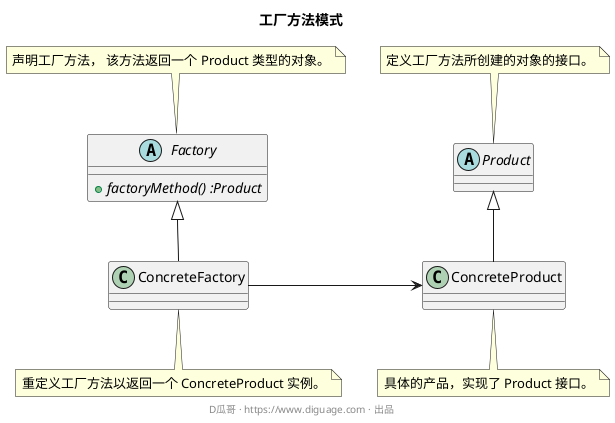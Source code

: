 @startuml
title "**工厂方法模式**"

abstract class Product {
}
note top: 定义工厂方法所创建的对象的接口。

class ConcreteProduct {
}
note bottom: 具体的产品，实现了 Product 接口。

abstract class Factory {
  + {abstract} factoryMethod() :Product
}
note top: 声明工厂方法， 该方法返回一个 Product 类型的对象。

class ConcreteFactory {
}
note bottom: 重定义工厂方法以返回一个 ConcreteProduct 实例。

Product <|-- ConcreteProduct
Factory <|-- ConcreteFactory
ConcreteFactory -right-> ConcreteProduct

footer D瓜哥 · https://www.diguage.com · 出品
@enduml
